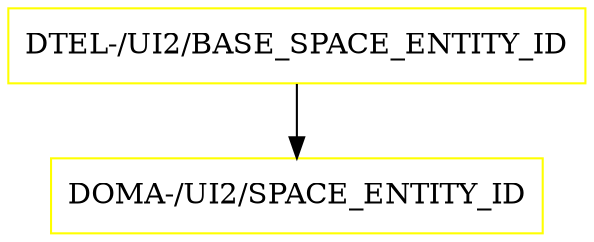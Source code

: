 digraph G {
  "DTEL-/UI2/BASE_SPACE_ENTITY_ID" [shape=box,color=yellow];
  "DOMA-/UI2/SPACE_ENTITY_ID" [shape=box,color=yellow,URL="./DOMA_%23UI2%23SPACE_ENTITY_ID.html"];
  "DTEL-/UI2/BASE_SPACE_ENTITY_ID" -> "DOMA-/UI2/SPACE_ENTITY_ID";
}
